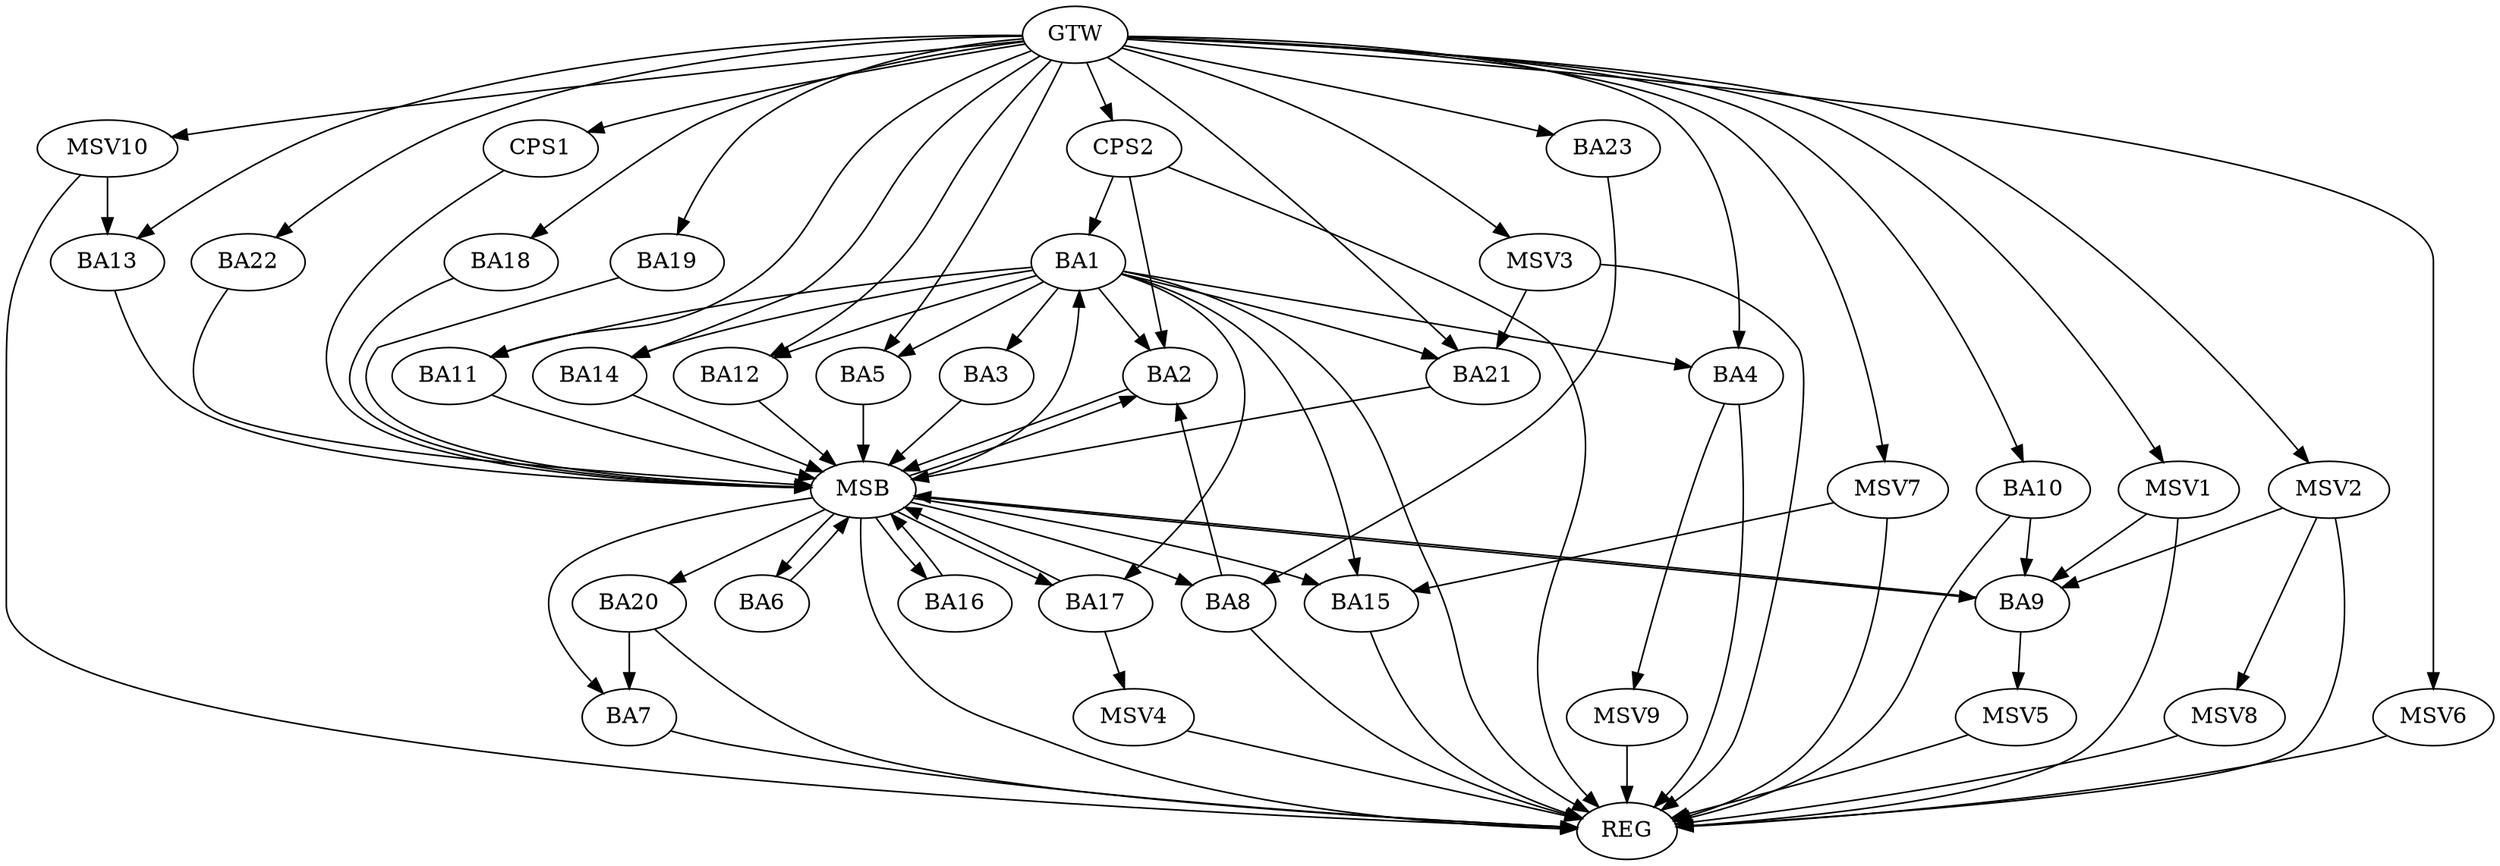 strict digraph G {
  BA1 [ label="BA1" ];
  BA2 [ label="BA2" ];
  BA3 [ label="BA3" ];
  BA4 [ label="BA4" ];
  BA5 [ label="BA5" ];
  BA6 [ label="BA6" ];
  BA7 [ label="BA7" ];
  BA8 [ label="BA8" ];
  BA9 [ label="BA9" ];
  BA10 [ label="BA10" ];
  BA11 [ label="BA11" ];
  BA12 [ label="BA12" ];
  BA13 [ label="BA13" ];
  BA14 [ label="BA14" ];
  BA15 [ label="BA15" ];
  BA16 [ label="BA16" ];
  BA17 [ label="BA17" ];
  BA18 [ label="BA18" ];
  BA19 [ label="BA19" ];
  BA20 [ label="BA20" ];
  BA21 [ label="BA21" ];
  BA22 [ label="BA22" ];
  BA23 [ label="BA23" ];
  CPS1 [ label="CPS1" ];
  CPS2 [ label="CPS2" ];
  GTW [ label="GTW" ];
  REG [ label="REG" ];
  MSB [ label="MSB" ];
  MSV1 [ label="MSV1" ];
  MSV2 [ label="MSV2" ];
  MSV3 [ label="MSV3" ];
  MSV4 [ label="MSV4" ];
  MSV5 [ label="MSV5" ];
  MSV6 [ label="MSV6" ];
  MSV7 [ label="MSV7" ];
  MSV8 [ label="MSV8" ];
  MSV9 [ label="MSV9" ];
  MSV10 [ label="MSV10" ];
  BA1 -> BA2;
  BA8 -> BA2;
  BA10 -> BA9;
  BA20 -> BA7;
  BA23 -> BA8;
  CPS2 -> BA1;
  CPS2 -> BA2;
  GTW -> BA4;
  GTW -> BA5;
  GTW -> BA10;
  GTW -> BA11;
  GTW -> BA12;
  GTW -> BA13;
  GTW -> BA14;
  GTW -> BA18;
  GTW -> BA19;
  GTW -> BA21;
  GTW -> BA22;
  GTW -> BA23;
  GTW -> CPS1;
  GTW -> CPS2;
  BA1 -> REG;
  BA4 -> REG;
  BA7 -> REG;
  BA8 -> REG;
  BA10 -> REG;
  BA15 -> REG;
  BA20 -> REG;
  CPS2 -> REG;
  BA2 -> MSB;
  MSB -> BA1;
  MSB -> REG;
  BA3 -> MSB;
  MSB -> BA2;
  BA5 -> MSB;
  BA6 -> MSB;
  BA9 -> MSB;
  MSB -> BA6;
  BA11 -> MSB;
  BA12 -> MSB;
  MSB -> BA8;
  BA13 -> MSB;
  BA14 -> MSB;
  BA16 -> MSB;
  MSB -> BA9;
  BA17 -> MSB;
  MSB -> BA16;
  BA18 -> MSB;
  MSB -> BA17;
  BA19 -> MSB;
  MSB -> BA7;
  BA21 -> MSB;
  BA22 -> MSB;
  CPS1 -> MSB;
  MSB -> BA15;
  MSB -> BA20;
  BA1 -> BA4;
  BA1 -> BA21;
  BA1 -> BA12;
  BA1 -> BA17;
  BA1 -> BA5;
  BA1 -> BA11;
  BA1 -> BA14;
  BA1 -> BA15;
  BA1 -> BA3;
  MSV1 -> BA9;
  GTW -> MSV1;
  MSV1 -> REG;
  MSV2 -> BA9;
  GTW -> MSV2;
  MSV2 -> REG;
  MSV3 -> BA21;
  GTW -> MSV3;
  MSV3 -> REG;
  BA17 -> MSV4;
  MSV4 -> REG;
  BA9 -> MSV5;
  MSV5 -> REG;
  GTW -> MSV6;
  MSV6 -> REG;
  MSV7 -> BA15;
  GTW -> MSV7;
  MSV7 -> REG;
  MSV2 -> MSV8;
  MSV8 -> REG;
  BA4 -> MSV9;
  MSV9 -> REG;
  MSV10 -> BA13;
  GTW -> MSV10;
  MSV10 -> REG;
}
